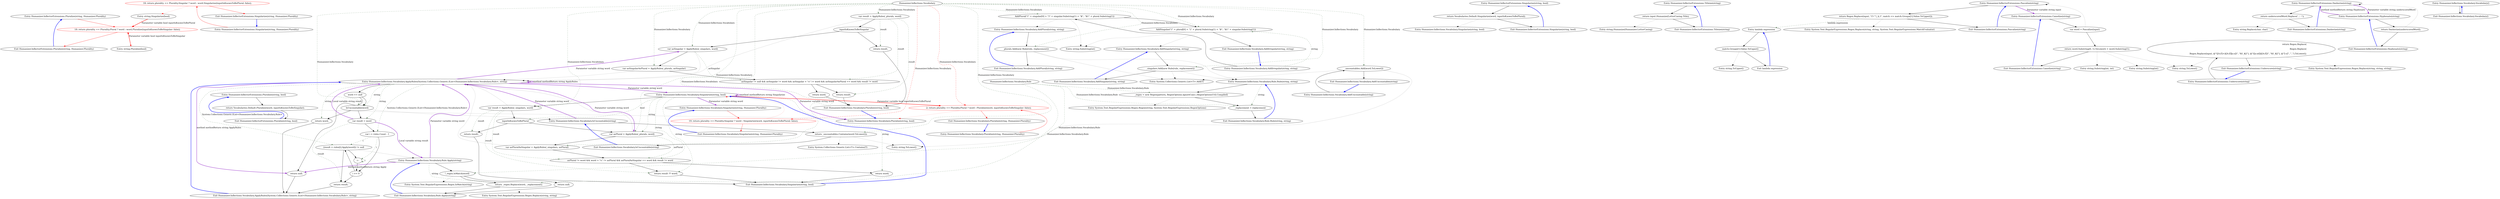 digraph  {
n0 [cluster="Humanizer.InflectorExtensions.Pluralize(string, Humanizer.Plurality)", label="Entry Humanizer.InflectorExtensions.Pluralize(string, Humanizer.Plurality)", span="41-41"];
n1 [cluster="Humanizer.InflectorExtensions.Pluralize(string, Humanizer.Plurality)", color=red, community=0, label="18: return plurality == Plurality.Plural ? word : word.Pluralize(inputIsKnownToBeSingular: false);", span="43-43"];
n2 [cluster="Humanizer.InflectorExtensions.Pluralize(string, Humanizer.Plurality)", label="Exit Humanizer.InflectorExtensions.Pluralize(string, Humanizer.Plurality)", span="41-41"];
n3 [cluster="string.Pluralize(bool)", label="Entry string.Pluralize(bool)", span="52-52"];
n4 [cluster="Humanizer.InflectorExtensions.Pluralize(string, bool)", label="Entry Humanizer.InflectorExtensions.Pluralize(string, bool)", span="52-52"];
n5 [cluster="Humanizer.InflectorExtensions.Pluralize(string, bool)", label="return Vocabularies.Default.Pluralize(word, inputIsKnownToBeSingular);", span="54-54"];
n6 [cluster="Humanizer.InflectorExtensions.Pluralize(string, bool)", label="Exit Humanizer.InflectorExtensions.Pluralize(string, bool)", span="52-52"];
n7 [cluster="Humanizer.Inflections.Vocabulary.Pluralize(string, bool)", label="Entry Humanizer.Inflections.Vocabulary.Pluralize(string, bool)", span="67-67"];
n8 [cluster="Humanizer.InflectorExtensions.Singularize(string, Humanizer.Plurality)", label="Entry Humanizer.InflectorExtensions.Singularize(string, Humanizer.Plurality)", span="64-64"];
n9 [cluster="Humanizer.InflectorExtensions.Singularize(string, Humanizer.Plurality)", color=red, community=0, label="18: return plurality == Plurality.Singular ? word : word.Singularize(inputIsKnownToBePlural: false);", span="66-66"];
n10 [cluster="Humanizer.InflectorExtensions.Singularize(string, Humanizer.Plurality)", label="Exit Humanizer.InflectorExtensions.Singularize(string, Humanizer.Plurality)", span="64-64"];
n11 [cluster="string.Singularize(bool)", label="Entry string.Singularize(bool)", span="75-75"];
n12 [cluster="Humanizer.InflectorExtensions.Singularize(string, bool)", label="Entry Humanizer.InflectorExtensions.Singularize(string, bool)", span="75-75"];
n13 [cluster="Humanizer.InflectorExtensions.Singularize(string, bool)", label="return Vocabularies.Default.Singularize(word, inputIsKnownToBePlural);", span="77-77"];
n14 [cluster="Humanizer.InflectorExtensions.Singularize(string, bool)", label="Exit Humanizer.InflectorExtensions.Singularize(string, bool)", span="75-75"];
n15 [cluster="Humanizer.Inflections.Vocabulary.Singularize(string, bool)", label="Entry Humanizer.Inflections.Vocabulary.Singularize(string, bool)", span="100-100"];
n16 [cluster="Humanizer.InflectorExtensions.Titleize(string)", label="Entry Humanizer.InflectorExtensions.Titleize(string)", span="85-85"];
n17 [cluster="Humanizer.InflectorExtensions.Titleize(string)", label="return input.Humanize(LetterCasing.Title);", span="87-87"];
n18 [cluster="Humanizer.InflectorExtensions.Titleize(string)", label="Exit Humanizer.InflectorExtensions.Titleize(string)", span="85-85"];
n19 [cluster="string.Humanize(Humanizer.LetterCasing)", label="Entry string.Humanize(Humanizer.LetterCasing)", span="67-67"];
n20 [cluster="Humanizer.InflectorExtensions.Pascalize(string)", label="Entry Humanizer.InflectorExtensions.Pascalize(string)", span="95-95"];
n21 [cluster="Humanizer.InflectorExtensions.Pascalize(string)", label="return Regex.Replace(input, ''(?:^|_)(.)'', match => match.Groups[1].Value.ToUpper());", span="97-97"];
n22 [cluster="Humanizer.InflectorExtensions.Pascalize(string)", label="Exit Humanizer.InflectorExtensions.Pascalize(string)", span="95-95"];
n23 [cluster="System.Text.RegularExpressions.Regex.Replace(string, string, System.Text.RegularExpressions.MatchEvaluator)", label="Entry System.Text.RegularExpressions.Regex.Replace(string, string, System.Text.RegularExpressions.MatchEvaluator)", span="0-0"];
n24 [cluster="lambda expression", label="Entry lambda expression", span="97-97"];
n25 [cluster="lambda expression", label="match.Groups[1].Value.ToUpper()", span="97-97"];
n26 [cluster="lambda expression", label="Exit lambda expression", span="97-97"];
n27 [cluster="string.ToUpper()", label="Entry string.ToUpper()", span="0-0"];
n28 [cluster="Humanizer.InflectorExtensions.Camelize(string)", label="Entry Humanizer.InflectorExtensions.Camelize(string)", span="105-105"];
n29 [cluster="Humanizer.InflectorExtensions.Camelize(string)", label="var word = Pascalize(input)", span="107-107"];
n30 [cluster="Humanizer.InflectorExtensions.Camelize(string)", label="return word.Substring(0, 1).ToLower() + word.Substring(1);", span="108-108"];
n31 [cluster="Humanizer.InflectorExtensions.Camelize(string)", label="Exit Humanizer.InflectorExtensions.Camelize(string)", span="105-105"];
n32 [cluster="string.Substring(int, int)", label="Entry string.Substring(int, int)", span="0-0"];
n33 [cluster="string.ToLower()", label="Entry string.ToLower()", span="0-0"];
n34 [cluster="string.Substring(int)", label="Entry string.Substring(int)", span="0-0"];
n35 [cluster="Humanizer.InflectorExtensions.Underscore(string)", label="Entry Humanizer.InflectorExtensions.Underscore(string)", span="116-116"];
n36 [cluster="Humanizer.InflectorExtensions.Underscore(string)", label="return Regex.Replace(\r\n                Regex.Replace(\r\n                    Regex.Replace(input, @''([A-Z]+)([A-Z][a-z])'', ''$1_$2''), @''([a-z\d])([A-Z])'', ''$1_$2''), @''[-\s]'', ''_'').ToLower();", span="118-120"];
n37 [cluster="Humanizer.InflectorExtensions.Underscore(string)", label="Exit Humanizer.InflectorExtensions.Underscore(string)", span="116-116"];
n38 [cluster="System.Text.RegularExpressions.Regex.Replace(string, string, string)", label="Entry System.Text.RegularExpressions.Regex.Replace(string, string, string)", span="0-0"];
n39 [cluster="Humanizer.InflectorExtensions.Dasherize(string)", label="Entry Humanizer.InflectorExtensions.Dasherize(string)", span="128-128"];
n40 [cluster="Humanizer.InflectorExtensions.Dasherize(string)", label="return underscoredWord.Replace('_', '-');", span="130-130"];
n41 [cluster="Humanizer.InflectorExtensions.Dasherize(string)", label="Exit Humanizer.InflectorExtensions.Dasherize(string)", span="128-128"];
n42 [cluster="string.Replace(char, char)", label="Entry string.Replace(char, char)", span="0-0"];
n43 [cluster="Humanizer.InflectorExtensions.Hyphenate(string)", label="Entry Humanizer.InflectorExtensions.Hyphenate(string)", span="138-138"];
n44 [cluster="Humanizer.InflectorExtensions.Hyphenate(string)", label="return Dasherize(underscoredWord);", span="140-140"];
n45 [cluster="Humanizer.InflectorExtensions.Hyphenate(string)", label="Exit Humanizer.InflectorExtensions.Hyphenate(string)", span="138-138"];
m0_20 [cluster="Humanizer.Inflections.Vocabulary.Pluralize(string, bool)", file="Vocabulary.cs", label="var result = ApplyRules(_plurals, word)", span="69-69"];
m0_21 [cluster="Humanizer.Inflections.Vocabulary.Pluralize(string, bool)", file="Vocabulary.cs", label=inputIsKnownToBeSingular, span="71-71"];
m0_23 [cluster="Humanizer.Inflections.Vocabulary.Pluralize(string, bool)", file="Vocabulary.cs", label="var asSingular = ApplyRules(_singulars, word)", span="74-74"];
m0_25 [cluster="Humanizer.Inflections.Vocabulary.Pluralize(string, bool)", file="Vocabulary.cs", label="asSingular != null && asSingular != word && asSingular + ''s'' != word && asSingularAsPlural == word && result != word", span="76-76"];
m0_26 [cluster="Humanizer.Inflections.Vocabulary.Pluralize(string, bool)", file="Vocabulary.cs", label="return word;", span="77-77"];
m0_22 [cluster="Humanizer.Inflections.Vocabulary.Pluralize(string, bool)", file="Vocabulary.cs", label="return result;", span="72-72"];
m0_27 [cluster="Humanizer.Inflections.Vocabulary.Pluralize(string, bool)", file="Vocabulary.cs", label="return result;", span="79-79"];
m0_24 [cluster="Humanizer.Inflections.Vocabulary.Pluralize(string, bool)", file="Vocabulary.cs", label="var asSingularAsPlural = ApplyRules(_plurals, asSingular)", span="75-75"];
m0_28 [cluster="Humanizer.Inflections.Vocabulary.Pluralize(string, bool)", file="Vocabulary.cs", label="Exit Humanizer.Inflections.Vocabulary.Pluralize(string, bool)", span="67-67"];
m0_0 [cluster="Humanizer.Inflections.Vocabulary.Vocabulary()", file="Vocabulary.cs", label="Entry Humanizer.Inflections.Vocabulary.Vocabulary()", span="13-13"];
m0_1 [cluster="Humanizer.Inflections.Vocabulary.Vocabulary()", file="Vocabulary.cs", label="Exit Humanizer.Inflections.Vocabulary.Vocabulary()", span="13-13"];
m0_33 [cluster="Humanizer.Inflections.Vocabulary.Singularize(string, bool)", file="Vocabulary.cs", label="Entry Humanizer.Inflections.Vocabulary.Singularize(string, bool)", span="100-100"];
m0_34 [cluster="Humanizer.Inflections.Vocabulary.Singularize(string, bool)", file="Vocabulary.cs", label="var result = ApplyRules(_singulars, word)", span="102-102"];
m0_35 [cluster="Humanizer.Inflections.Vocabulary.Singularize(string, bool)", file="Vocabulary.cs", label=inputIsKnownToBePlural, span="104-104"];
m0_37 [cluster="Humanizer.Inflections.Vocabulary.Singularize(string, bool)", file="Vocabulary.cs", label="var asPlural = ApplyRules(_plurals, word)", span="108-108"];
m0_39 [cluster="Humanizer.Inflections.Vocabulary.Singularize(string, bool)", file="Vocabulary.cs", label="asPlural != word && word + ''s'' != asPlural && asPluralAsSingular == word && result != word", span="110-110"];
m0_40 [cluster="Humanizer.Inflections.Vocabulary.Singularize(string, bool)", file="Vocabulary.cs", label="return word;", span="111-111"];
m0_41 [cluster="Humanizer.Inflections.Vocabulary.Singularize(string, bool)", file="Vocabulary.cs", label="return result ?? word;", span="113-113"];
m0_36 [cluster="Humanizer.Inflections.Vocabulary.Singularize(string, bool)", file="Vocabulary.cs", label="return result;", span="105-105"];
m0_38 [cluster="Humanizer.Inflections.Vocabulary.Singularize(string, bool)", file="Vocabulary.cs", label="var asPluralAsSingular = ApplyRules(_singulars, asPlural)", span="109-109"];
m0_42 [cluster="Humanizer.Inflections.Vocabulary.Singularize(string, bool)", file="Vocabulary.cs", label="Exit Humanizer.Inflections.Vocabulary.Singularize(string, bool)", span="100-100"];
m0_65 [cluster="System.Text.RegularExpressions.Regex.Regex(string, System.Text.RegularExpressions.RegexOptions)", file="Vocabulary.cs", label="Entry System.Text.RegularExpressions.Regex.Regex(string, System.Text.RegularExpressions.RegexOptions)", span="0-0"];
m0_70 [cluster="System.Text.RegularExpressions.Regex.IsMatch(string)", file="Vocabulary.cs", label="Entry System.Text.RegularExpressions.Regex.IsMatch(string)", span="0-0"];
m0_13 [cluster="System.Collections.Generic.List<T>.Add(T)", file="Vocabulary.cs", label="Entry System.Collections.Generic.List<T>.Add(T)", span="0-0"];
m0_58 [cluster="Humanizer.Inflections.Vocabulary.Rule.Apply(string)", file="Vocabulary.cs", label="Entry Humanizer.Inflections.Vocabulary.Rule.Apply(string)", span="161-161"];
m0_66 [cluster="Humanizer.Inflections.Vocabulary.Rule.Apply(string)", file="Vocabulary.cs", label="!_regex.IsMatch(word)", span="163-163"];
m0_68 [cluster="Humanizer.Inflections.Vocabulary.Rule.Apply(string)", file="Vocabulary.cs", label="return _regex.Replace(word, _replacement);", span="166-166"];
m0_67 [cluster="Humanizer.Inflections.Vocabulary.Rule.Apply(string)", file="Vocabulary.cs", label="return null;", span="164-164"];
m0_69 [cluster="Humanizer.Inflections.Vocabulary.Rule.Apply(string)", file="Vocabulary.cs", label="Exit Humanizer.Inflections.Vocabulary.Rule.Apply(string)", span="161-161"];
m0_61 [cluster="System.Collections.Generic.List<T>.Contains(T)", file="Vocabulary.cs", label="Entry System.Collections.Generic.List<T>.Contains(T)", span="0-0"];
m0_16 [cluster="Humanizer.Inflections.Vocabulary.Rule.Rule(string, string)", file="Vocabulary.cs", label="Entry Humanizer.Inflections.Vocabulary.Rule.Rule(string, string)", span="155-155"];
m0_62 [cluster="Humanizer.Inflections.Vocabulary.Rule.Rule(string, string)", file="Vocabulary.cs", label="_regex = new Regex(pattern, RegexOptions.IgnoreCase | RegexOptionsUtil.Compiled)", span="157-157"];
m0_63 [cluster="Humanizer.Inflections.Vocabulary.Rule.Rule(string, string)", file="Vocabulary.cs", label="_replacement = replacement", span="158-158"];
m0_64 [cluster="Humanizer.Inflections.Vocabulary.Rule.Rule(string, string)", file="Vocabulary.cs", label="Exit Humanizer.Inflections.Vocabulary.Rule.Rule(string, string)", span="155-155"];
m0_2 [cluster="Humanizer.Inflections.Vocabulary.AddIrregular(string, string)", file="Vocabulary.cs", label="Entry Humanizer.Inflections.Vocabulary.AddIrregular(string, string)", span="26-26"];
m0_3 [cluster="Humanizer.Inflections.Vocabulary.AddIrregular(string, string)", file="Vocabulary.cs", label="AddPlural(''('' + singular[0] + '')'' + singular.Substring(1) + ''$'', ''$1'' + plural.Substring(1))", span="28-28"];
m0_4 [cluster="Humanizer.Inflections.Vocabulary.AddIrregular(string, string)", file="Vocabulary.cs", label="AddSingular(''('' + plural[0] + '')'' + plural.Substring(1) + ''$'', ''$1'' + singular.Substring(1))", span="29-29"];
m0_5 [cluster="Humanizer.Inflections.Vocabulary.AddIrregular(string, string)", file="Vocabulary.cs", label="Exit Humanizer.Inflections.Vocabulary.AddIrregular(string, string)", span="26-26"];
m0_29 [cluster="Humanizer.Inflections.Vocabulary.ApplyRules(System.Collections.Generic.IList<Humanizer.Inflections.Vocabulary.Rule>, string)", file="Vocabulary.cs", label="Entry Humanizer.Inflections.Vocabulary.ApplyRules(System.Collections.Generic.IList<Humanizer.Inflections.Vocabulary.Rule>, string)", span="128-128"];
m0_46 [cluster="Humanizer.Inflections.Vocabulary.ApplyRules(System.Collections.Generic.IList<Humanizer.Inflections.Vocabulary.Rule>, string)", file="Vocabulary.cs", label="word == null", span="130-130"];
m0_48 [cluster="Humanizer.Inflections.Vocabulary.ApplyRules(System.Collections.Generic.IList<Humanizer.Inflections.Vocabulary.Rule>, string)", file="Vocabulary.cs", label="IsUncountable(word)", span="133-133"];
m0_49 [cluster="Humanizer.Inflections.Vocabulary.ApplyRules(System.Collections.Generic.IList<Humanizer.Inflections.Vocabulary.Rule>, string)", file="Vocabulary.cs", label="return word;", span="134-134"];
m0_50 [cluster="Humanizer.Inflections.Vocabulary.ApplyRules(System.Collections.Generic.IList<Humanizer.Inflections.Vocabulary.Rule>, string)", file="Vocabulary.cs", label="var result = word", span="136-136"];
m0_51 [cluster="Humanizer.Inflections.Vocabulary.ApplyRules(System.Collections.Generic.IList<Humanizer.Inflections.Vocabulary.Rule>, string)", file="Vocabulary.cs", label="var i = rules.Count - 1", span="137-137"];
m0_53 [cluster="Humanizer.Inflections.Vocabulary.ApplyRules(System.Collections.Generic.IList<Humanizer.Inflections.Vocabulary.Rule>, string)", file="Vocabulary.cs", label="(result = rules[i].Apply(word)) != null", span="139-139"];
m0_47 [cluster="Humanizer.Inflections.Vocabulary.ApplyRules(System.Collections.Generic.IList<Humanizer.Inflections.Vocabulary.Rule>, string)", file="Vocabulary.cs", label="return null;", span="131-131"];
m0_55 [cluster="Humanizer.Inflections.Vocabulary.ApplyRules(System.Collections.Generic.IList<Humanizer.Inflections.Vocabulary.Rule>, string)", file="Vocabulary.cs", label="return result;", span="142-142"];
m0_52 [cluster="Humanizer.Inflections.Vocabulary.ApplyRules(System.Collections.Generic.IList<Humanizer.Inflections.Vocabulary.Rule>, string)", file="Vocabulary.cs", label="i >= 0", span="137-137"];
m0_54 [cluster="Humanizer.Inflections.Vocabulary.ApplyRules(System.Collections.Generic.IList<Humanizer.Inflections.Vocabulary.Rule>, string)", file="Vocabulary.cs", label="i--", span="137-137"];
m0_56 [cluster="Humanizer.Inflections.Vocabulary.ApplyRules(System.Collections.Generic.IList<Humanizer.Inflections.Vocabulary.Rule>, string)", file="Vocabulary.cs", label="Exit Humanizer.Inflections.Vocabulary.ApplyRules(System.Collections.Generic.IList<Humanizer.Inflections.Vocabulary.Rule>, string)", span="128-128"];
m0_57 [cluster="Humanizer.Inflections.Vocabulary.IsUncountable(string)", file="Vocabulary.cs", label="Entry Humanizer.Inflections.Vocabulary.IsUncountable(string)", span="145-145"];
m0_59 [cluster="Humanizer.Inflections.Vocabulary.IsUncountable(string)", file="Vocabulary.cs", label="return _uncountables.Contains(word.ToLower());", span="147-147"];
m0_60 [cluster="Humanizer.Inflections.Vocabulary.IsUncountable(string)", file="Vocabulary.cs", label="Exit Humanizer.Inflections.Vocabulary.IsUncountable(string)", span="145-145"];
m0_9 [cluster="Humanizer.Inflections.Vocabulary.AddUncountable(string)", file="Vocabulary.cs", label="Entry Humanizer.Inflections.Vocabulary.AddUncountable(string)", span="36-36"];
m0_10 [cluster="Humanizer.Inflections.Vocabulary.AddUncountable(string)", file="Vocabulary.cs", label="_uncountables.Add(word.ToLower())", span="38-38"];
m0_11 [cluster="Humanizer.Inflections.Vocabulary.AddUncountable(string)", file="Vocabulary.cs", label="Exit Humanizer.Inflections.Vocabulary.AddUncountable(string)", span="36-36"];
m0_43 [cluster="Humanizer.Inflections.Vocabulary.Singularize(string, Humanizer.Plurality)", file="Vocabulary.cs", label="Entry Humanizer.Inflections.Vocabulary.Singularize(string, Humanizer.Plurality)", span="123-123"];
m0_44 [cluster="Humanizer.Inflections.Vocabulary.Singularize(string, Humanizer.Plurality)", color=red, community=0, file="Vocabulary.cs", label="19: return plurality == Plurality.Singular ? word : Singularize(word, inputIsKnownToBePlural: false);", span="125-125"];
m0_45 [cluster="Humanizer.Inflections.Vocabulary.Singularize(string, Humanizer.Plurality)", file="Vocabulary.cs", label="Exit Humanizer.Inflections.Vocabulary.Singularize(string, Humanizer.Plurality)", span="123-123"];
m0_7 [cluster="Humanizer.Inflections.Vocabulary.AddPlural(string, string)", file="Vocabulary.cs", label="Entry Humanizer.Inflections.Vocabulary.AddPlural(string, string)", span="46-46"];
m0_14 [cluster="Humanizer.Inflections.Vocabulary.AddPlural(string, string)", file="Vocabulary.cs", label="_plurals.Add(new Rule(rule, replacement))", span="48-48"];
m0_15 [cluster="Humanizer.Inflections.Vocabulary.AddPlural(string, string)", file="Vocabulary.cs", label="Exit Humanizer.Inflections.Vocabulary.AddPlural(string, string)", span="46-46"];
m0_71 [cluster="System.Text.RegularExpressions.Regex.Replace(string, string)", file="Vocabulary.cs", label="Entry System.Text.RegularExpressions.Regex.Replace(string, string)", span="0-0"];
m0_12 [cluster="string.ToLower()", file="Vocabulary.cs", label="Entry string.ToLower()", span="0-0"];
m0_30 [cluster="Humanizer.Inflections.Vocabulary.Pluralize(string, Humanizer.Plurality)", file="Vocabulary.cs", label="Entry Humanizer.Inflections.Vocabulary.Pluralize(string, Humanizer.Plurality)", span="89-89"];
m0_31 [cluster="Humanizer.Inflections.Vocabulary.Pluralize(string, Humanizer.Plurality)", color=red, community=0, file="Vocabulary.cs", label="2: return plurality == Plurality.Plural ? word : Pluralize(word, inputIsKnownToBeSingular: false);", span="91-91"];
m0_32 [cluster="Humanizer.Inflections.Vocabulary.Pluralize(string, Humanizer.Plurality)", file="Vocabulary.cs", label="Exit Humanizer.Inflections.Vocabulary.Pluralize(string, Humanizer.Plurality)", span="89-89"];
m0_6 [cluster="string.Substring(int)", file="Vocabulary.cs", label="Entry string.Substring(int)", span="0-0"];
m0_8 [cluster="Humanizer.Inflections.Vocabulary.AddSingular(string, string)", file="Vocabulary.cs", label="Entry Humanizer.Inflections.Vocabulary.AddSingular(string, string)", span="56-56"];
m0_17 [cluster="Humanizer.Inflections.Vocabulary.AddSingular(string, string)", file="Vocabulary.cs", label="_singulars.Add(new Rule(rule, replacement))", span="58-58"];
m0_18 [cluster="Humanizer.Inflections.Vocabulary.AddSingular(string, string)", file="Vocabulary.cs", label="Exit Humanizer.Inflections.Vocabulary.AddSingular(string, string)", span="56-56"];
m0_72 [file="Vocabulary.cs", label="Humanizer.Inflections.Vocabulary", span=""];
m0_73 [file="Vocabulary.cs", label="Humanizer.Inflections.Vocabulary.Rule", span=""];
n0 -> n1  [color=red, key=0, style=solid];
n1 -> n2  [color=red, key=0, style=solid];
n1 -> n3  [color=red, key=2, style=dotted];
n2 -> n0  [color=blue, key=0, style=bold];
n3 -> n1  [color=red, key=3, label="Parameter variable bool inputIsKnownToBeSingular", style=bold];
n4 -> n5  [key=0, style=solid];
n5 -> n6  [key=0, style=solid];
n5 -> n7  [key=2, style=dotted];
n6 -> n4  [color=blue, key=0, style=bold];
n8 -> n9  [color=red, key=0, style=solid];
n9 -> n10  [color=red, key=0, style=solid];
n9 -> n11  [color=red, key=2, style=dotted];
n10 -> n8  [color=blue, key=0, style=bold];
n11 -> n1  [color=red, key=3, label="Parameter variable bool inputIsKnownToBePlural", style=bold];
n12 -> n13  [key=0, style=solid];
n13 -> n14  [key=0, style=solid];
n13 -> n15  [key=2, style=dotted];
n14 -> n12  [color=blue, key=0, style=bold];
n16 -> n17  [key=0, style=solid];
n17 -> n18  [key=0, style=solid];
n17 -> n19  [key=2, style=dotted];
n18 -> n16  [color=blue, key=0, style=bold];
n20 -> n21  [key=0, style=solid];
n20 -> n28  [color=darkorchid, key=3, label="Parameter variable string input", style=bold];
n21 -> n22  [key=0, style=solid];
n21 -> n23  [key=2, style=dotted];
n21 -> n24  [color=darkseagreen4, key=1, label="lambda expression", style=dashed];
n22 -> n20  [color=blue, key=0, style=bold];
n24 -> n25  [key=0, style=solid];
n25 -> n26  [key=0, style=solid];
n25 -> n27  [key=2, style=dotted];
n26 -> n24  [color=blue, key=0, style=bold];
n28 -> n29  [key=0, style=solid];
n29 -> n30  [key=0, style=solid];
n29 -> n20  [key=2, style=dotted];
n30 -> n31  [key=0, style=solid];
n30 -> n32  [key=2, style=dotted];
n30 -> n33  [key=2, style=dotted];
n30 -> n34  [key=2, style=dotted];
n31 -> n28  [color=blue, key=0, style=bold];
n35 -> n36  [key=0, style=solid];
n36 -> n37  [key=0, style=solid];
n36 -> n38  [key=2, style=dotted];
n36 -> n33  [key=2, style=dotted];
n37 -> n35  [color=blue, key=0, style=bold];
n39 -> n40  [key=0, style=solid];
n39 -> n43  [color=darkorchid, key=3, label="Parameter variable string underscoredWord", style=bold];
n40 -> n41  [key=0, style=solid];
n40 -> n42  [key=2, style=dotted];
n41 -> n39  [color=blue, key=0, style=bold];
n43 -> n44  [key=0, style=solid];
n43 -> n39  [color=darkorchid, key=3, label="method methodReturn string Hyphenate", style=bold];
n44 -> n45  [key=0, style=solid];
n44 -> n39  [key=2, style=dotted];
n45 -> n43  [color=blue, key=0, style=bold];
m0_20 -> m0_21  [key=0, style=solid];
m0_20 -> m0_29  [key=2, style=dotted];
m0_20 -> m0_22  [color=darkseagreen4, key=1, label=result, style=dashed];
m0_20 -> m0_25  [color=darkseagreen4, key=1, label=result, style=dashed];
m0_20 -> m0_27  [color=darkseagreen4, key=1, label=result, style=dashed];
m0_21 -> m0_22  [key=0, style=solid];
m0_21 -> m0_23  [key=0, style=solid];
m0_23 -> m0_24  [key=0, style=solid];
m0_23 -> m0_29  [key=2, style=dotted];
m0_23 -> m0_25  [color=darkseagreen4, key=1, label=asSingular, style=dashed];
m0_25 -> m0_26  [key=0, style=solid];
m0_25 -> m0_27  [key=0, style=solid];
m0_26 -> m0_28  [key=0, style=solid];
m0_22 -> m0_28  [key=0, style=solid];
m0_27 -> m0_28  [key=0, style=solid];
m0_24 -> m0_25  [key=0, style=solid];
m0_24 -> m0_29  [key=2, style=dotted];
m0_28 -> n7  [color=blue, key=0, style=bold];
m0_0 -> m0_1  [key=0, style=solid];
m0_1 -> m0_0  [color=blue, key=0, style=bold];
m0_33 -> m0_34  [key=0, style=solid];
m0_33 -> m0_35  [color=darkseagreen4, key=1, label=bool, style=dashed];
m0_33 -> m0_37  [color=darkseagreen4, key=1, label=string, style=dashed];
m0_33 -> m0_39  [color=darkseagreen4, key=1, label=string, style=dashed];
m0_33 -> m0_40  [color=darkseagreen4, key=1, label=string, style=dashed];
m0_33 -> m0_41  [color=darkseagreen4, key=1, label=string, style=dashed];
m0_33 -> m0_33  [color=darkorchid, key=3, label="method methodReturn string Singularize", style=bold];
m0_33 -> m0_43  [color=darkorchid, key=3, label="Parameter variable string word", style=bold];
m0_33 -> m0_31  [color=red, key=3, label="Parameter variable bool inputIsKnownToBePlural", style=bold];
m0_34 -> m0_35  [key=0, style=solid];
m0_34 -> m0_29  [key=2, style=dotted];
m0_34 -> m0_36  [color=darkseagreen4, key=1, label=result, style=dashed];
m0_34 -> m0_39  [color=darkseagreen4, key=1, label=result, style=dashed];
m0_34 -> m0_41  [color=darkseagreen4, key=1, label=result, style=dashed];
m0_35 -> m0_36  [key=0, style=solid];
m0_35 -> m0_37  [key=0, style=solid];
m0_37 -> m0_38  [key=0, style=solid];
m0_37 -> m0_29  [key=2, style=dotted];
m0_37 -> m0_39  [color=darkseagreen4, key=1, label=asPlural, style=dashed];
m0_39 -> m0_40  [key=0, style=solid];
m0_39 -> m0_41  [key=0, style=solid];
m0_40 -> m0_42  [key=0, style=solid];
m0_41 -> m0_42  [key=0, style=solid];
m0_36 -> m0_42  [key=0, style=solid];
m0_38 -> m0_39  [key=0, style=solid];
m0_38 -> m0_29  [key=2, style=dotted];
m0_42 -> m0_33  [color=blue, key=0, style=bold];
m0_58 -> m0_66  [key=0, style=solid];
m0_58 -> m0_68  [color=darkseagreen4, key=1, label=string, style=dashed];
m0_58 -> m0_29  [color=darkorchid, key=3, label="Parameter variable string word", style=bold];
m0_58 -> m0_47  [color=darkorchid, key=3, label="method methodReturn string Apply", style=bold];
m0_66 -> m0_67  [key=0, style=solid];
m0_66 -> m0_68  [key=0, style=solid];
m0_66 -> m0_70  [key=2, style=dotted];
m0_68 -> m0_69  [key=0, style=solid];
m0_68 -> m0_71  [key=2, style=dotted];
m0_67 -> m0_69  [key=0, style=solid];
m0_69 -> m0_58  [color=blue, key=0, style=bold];
m0_16 -> m0_62  [key=0, style=solid];
m0_16 -> m0_63  [color=darkseagreen4, key=1, label=string, style=dashed];
m0_62 -> m0_63  [key=0, style=solid];
m0_62 -> m0_65  [key=2, style=dotted];
m0_63 -> m0_64  [key=0, style=solid];
m0_64 -> m0_16  [color=blue, key=0, style=bold];
m0_2 -> m0_3  [key=0, style=solid];
m0_2 -> m0_4  [color=darkseagreen4, key=1, label=string, style=dashed];
m0_3 -> m0_4  [key=0, style=solid];
m0_3 -> m0_6  [key=2, style=dotted];
m0_3 -> m0_7  [key=2, style=dotted];
m0_4 -> m0_5  [key=0, style=solid];
m0_4 -> m0_6  [key=2, style=dotted];
m0_4 -> m0_8  [key=2, style=dotted];
m0_5 -> m0_2  [color=blue, key=0, style=bold];
m0_29 -> m0_46  [key=0, style=solid];
m0_29 -> m0_48  [color=darkseagreen4, key=1, label=string, style=dashed];
m0_29 -> m0_49  [color=darkseagreen4, key=1, label=string, style=dashed];
m0_29 -> m0_50  [color=darkseagreen4, key=1, label=string, style=dashed];
m0_29 -> m0_51  [color=darkseagreen4, key=1, label="System.Collections.Generic.IList<Humanizer.Inflections.Vocabulary.Rule>", style=dashed];
m0_29 -> m0_53  [color=darkseagreen4, key=1, label="System.Collections.Generic.IList<Humanizer.Inflections.Vocabulary.Rule>", style=dashed];
m0_29 -> n7  [color=darkorchid, key=3, label="Parameter variable string word", style=bold];
m0_29 -> m0_23  [color=darkorchid, key=3, label="Parameter variable string word", style=bold];
m0_29 -> m0_33  [color=darkorchid, key=3, label="Parameter variable string word", style=bold];
m0_29 -> m0_37  [color=darkorchid, key=3, label="Parameter variable string word", style=bold];
m0_29 -> m0_47  [color=darkorchid, key=3, label="method methodReturn string ApplyRules", style=bold];
m0_29 -> m0_29  [color=darkorchid, key=3, label="method methodReturn string ApplyRules", style=bold];
m0_46 -> m0_47  [key=0, style=solid];
m0_46 -> m0_48  [key=0, style=solid];
m0_48 -> m0_49  [key=0, style=solid];
m0_48 -> m0_50  [key=0, style=solid];
m0_48 -> m0_57  [key=2, style=dotted];
m0_49 -> m0_56  [key=0, style=solid];
m0_50 -> m0_51  [key=0, style=solid];
m0_50 -> m0_55  [color=darkseagreen4, key=1, label=result, style=dashed];
m0_50 -> m0_29  [color=darkorchid, key=3, label="Local variable string result", style=bold];
m0_50 -> m0_58  [color=darkorchid, key=3, label="Local variable string result", style=bold];
m0_51 -> m0_52  [key=0, style=solid];
m0_51 -> m0_53  [color=darkseagreen4, key=1, label=i, style=dashed];
m0_51 -> m0_54  [color=darkseagreen4, key=1, label=i, style=dashed];
m0_53 -> m0_54  [key=0, style=solid];
m0_53 -> m0_55  [key=0, style=solid];
m0_53 -> m0_58  [key=2, style=dotted];
m0_47 -> m0_56  [key=0, style=solid];
m0_55 -> m0_56  [key=0, style=solid];
m0_52 -> m0_53  [key=0, style=solid];
m0_52 -> m0_55  [key=0, style=solid];
m0_54 -> m0_52  [key=0, style=solid];
m0_54 -> m0_54  [color=darkseagreen4, key=1, label=i, style=dashed];
m0_56 -> m0_29  [color=blue, key=0, style=bold];
m0_57 -> m0_59  [key=0, style=solid];
m0_57 -> m0_29  [color=darkorchid, key=3, label="Parameter variable string word", style=bold];
m0_59 -> m0_60  [key=0, style=solid];
m0_59 -> m0_12  [key=2, style=dotted];
m0_59 -> m0_61  [key=2, style=dotted];
m0_60 -> m0_57  [color=blue, key=0, style=bold];
m0_9 -> m0_10  [key=0, style=solid];
m0_10 -> m0_11  [key=0, style=solid];
m0_10 -> m0_12  [key=2, style=dotted];
m0_10 -> m0_13  [key=2, style=dotted];
m0_11 -> m0_9  [color=blue, key=0, style=bold];
m0_43 -> m0_44  [color=red, key=0, style=solid];
m0_44 -> m0_45  [color=red, key=0, style=solid];
m0_44 -> m0_33  [color=red, key=2, style=dotted];
m0_45 -> m0_43  [color=blue, key=0, style=bold];
m0_7 -> m0_14  [key=0, style=solid];
m0_14 -> m0_15  [key=0, style=solid];
m0_14 -> m0_16  [key=2, style=dotted];
m0_14 -> m0_13  [key=2, style=dotted];
m0_15 -> m0_7  [color=blue, key=0, style=bold];
m0_30 -> m0_31  [color=red, key=0, style=solid];
m0_31 -> m0_32  [color=red, key=0, style=solid];
m0_31 -> n7  [color=red, key=2, style=dotted];
m0_32 -> m0_30  [color=blue, key=0, style=bold];
m0_8 -> m0_17  [key=0, style=solid];
m0_17 -> m0_18  [key=0, style=solid];
m0_17 -> m0_16  [key=2, style=dotted];
m0_17 -> m0_13  [key=2, style=dotted];
m0_18 -> m0_8  [color=blue, key=0, style=bold];
m0_72 -> m0_3  [color=darkseagreen4, key=1, label="Humanizer.Inflections.Vocabulary", style=dashed];
m0_72 -> m0_4  [color=darkseagreen4, key=1, label="Humanizer.Inflections.Vocabulary", style=dashed];
m0_72 -> m0_10  [color=darkseagreen4, key=1, label="Humanizer.Inflections.Vocabulary", style=dashed];
m0_72 -> m0_14  [color=darkseagreen4, key=1, label="Humanizer.Inflections.Vocabulary", style=dashed];
m0_72 -> m0_17  [color=darkseagreen4, key=1, label="Humanizer.Inflections.Vocabulary", style=dashed];
m0_72 -> m0_20  [color=darkseagreen4, key=1, label="Humanizer.Inflections.Vocabulary", style=dashed];
m0_72 -> m0_23  [color=darkseagreen4, key=1, label="Humanizer.Inflections.Vocabulary", style=dashed];
m0_72 -> m0_24  [color=darkseagreen4, key=1, label="Humanizer.Inflections.Vocabulary", style=dashed];
m0_72 -> m0_31  [color=red, key=1, label="Humanizer.Inflections.Vocabulary", style=dashed];
m0_72 -> m0_34  [color=darkseagreen4, key=1, label="Humanizer.Inflections.Vocabulary", style=dashed];
m0_72 -> m0_37  [color=darkseagreen4, key=1, label="Humanizer.Inflections.Vocabulary", style=dashed];
m0_72 -> m0_38  [color=darkseagreen4, key=1, label="Humanizer.Inflections.Vocabulary", style=dashed];
m0_72 -> m0_44  [color=red, key=1, label="Humanizer.Inflections.Vocabulary", style=dashed];
m0_72 -> m0_48  [color=darkseagreen4, key=1, label="Humanizer.Inflections.Vocabulary", style=dashed];
m0_72 -> m0_59  [color=darkseagreen4, key=1, label="Humanizer.Inflections.Vocabulary", style=dashed];
m0_73 -> m0_62  [color=darkseagreen4, key=1, label="Humanizer.Inflections.Vocabulary.Rule", style=dashed];
m0_73 -> m0_63  [color=darkseagreen4, key=1, label="Humanizer.Inflections.Vocabulary.Rule", style=dashed];
m0_73 -> m0_66  [color=darkseagreen4, key=1, label="Humanizer.Inflections.Vocabulary.Rule", style=dashed];
m0_73 -> m0_68  [color=darkseagreen4, key=1, label="Humanizer.Inflections.Vocabulary.Rule", style=dashed];
}

